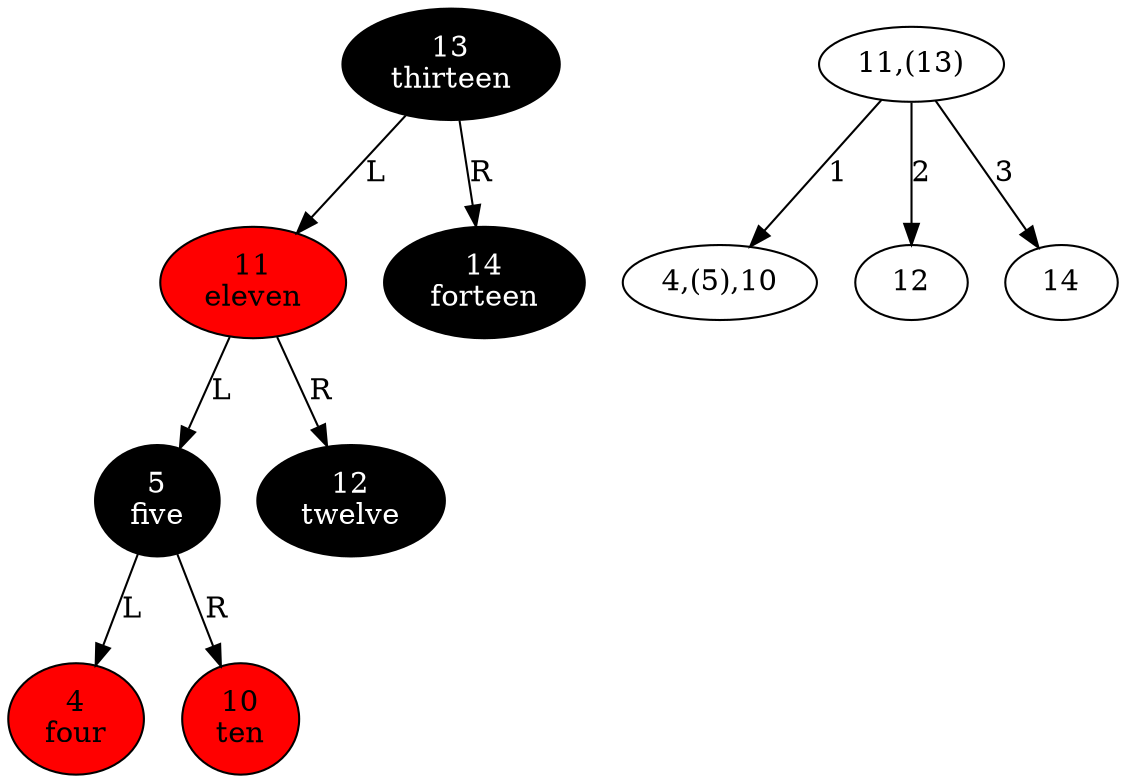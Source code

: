 digraph {
  node_rb_1028566121 [style=filled fillcolor=black fontcolor=white label="13\nthirteen"];
  node_rb_1028566121 -> node_rb_1975012498 [label=L taildir=sw];
  node_rb_1028566121 -> node_rb_1442407170 [label=R taildir=se];
  node_rb_1975012498 [style=filled fillcolor=red label="11\neleven"];
  node_rb_1975012498 -> node_rb_589431969 [label=L taildir=sw];
  node_rb_1975012498 -> node_rb_1118140819 [label=R taildir=se];
  node_rb_589431969 [style=filled fillcolor=black fontcolor=white label="5\nfive"];
  node_rb_589431969 -> node_rb_1252169911 [label=L taildir=sw];
  node_rb_589431969 -> node_rb_1808253012 [label=R taildir=se];
  node_rb_1252169911 [style=filled fillcolor=red label="4\nfour"];
  node_rb_1808253012 [style=filled fillcolor=red label="10\nten"];
  node_rb_1118140819 [style=filled fillcolor=black fontcolor=white label="12\ntwelve"];
  node_rb_1442407170 [style=filled fillcolor=black fontcolor=white label="14\nforteen"];
  node_234_1028566121 [label="11,(13)"];
  node_234_1028566121 -> node_234_589431969 [label=1];
  node_234_1028566121 -> node_234_1118140819 [label=2];
  node_234_1028566121 -> node_234_1442407170 [label=3];

  node_234_589431969 [label="4,(5),10"];
  node_234_1118140819 [label="12"];
  node_234_1442407170 [label="14"];
}
